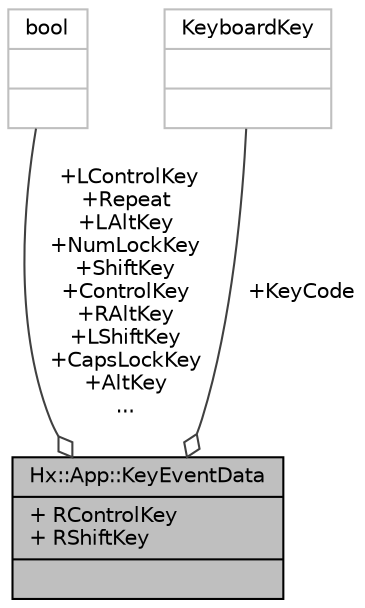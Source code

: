 digraph "Hx::App::KeyEventData"
{
  edge [fontname="Helvetica",fontsize="10",labelfontname="Helvetica",labelfontsize="10"];
  node [fontname="Helvetica",fontsize="10",shape=record];
  Node1 [label="{Hx::App::KeyEventData\n|+ RControlKey\l+ RShiftKey\l|}",height=0.2,width=0.4,color="black", fillcolor="grey75", style="filled", fontcolor="black"];
  Node2 -> Node1 [color="grey25",fontsize="10",style="solid",label=" +LControlKey\n+Repeat\n+LAltKey\n+NumLockKey\n+ShiftKey\n+ControlKey\n+RAltKey\n+LShiftKey\n+CapsLockKey\n+AltKey\n..." ,arrowhead="odiamond",fontname="Helvetica"];
  Node2 [label="{bool\n||}",height=0.2,width=0.4,color="grey75", fillcolor="white", style="filled"];
  Node3 -> Node1 [color="grey25",fontsize="10",style="solid",label=" +KeyCode" ,arrowhead="odiamond",fontname="Helvetica"];
  Node3 [label="{KeyboardKey\n||}",height=0.2,width=0.4,color="grey75", fillcolor="white", style="filled"];
}
